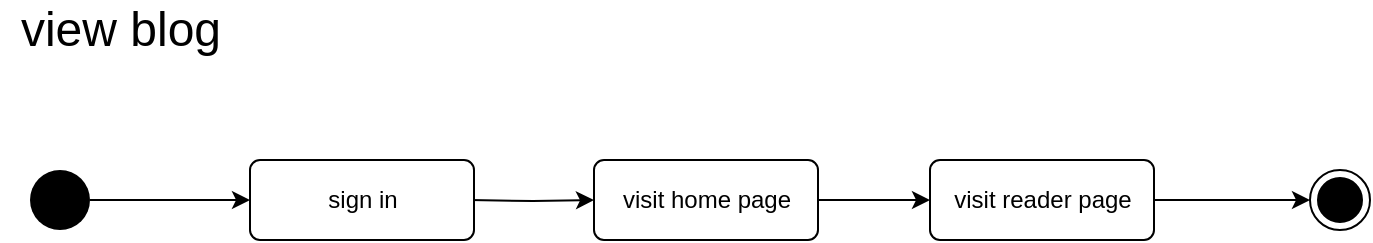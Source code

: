 <mxfile version="18.0.7" type="device"><diagram id="uYZvrimtw6pGNpJl5fNM" name="Page-1"><mxGraphModel dx="1186" dy="683" grid="1" gridSize="10" guides="1" tooltips="1" connect="1" arrows="1" fold="1" page="1" pageScale="1" pageWidth="827" pageHeight="1169" math="0" shadow="0"><root><mxCell id="0"/><mxCell id="1" parent="0"/><mxCell id="Wlo0kTgibTkUkE_SqMx7-7" style="edgeStyle=orthogonalEdgeStyle;rounded=0;orthogonalLoop=1;jettySize=auto;html=1;entryX=0;entryY=0.5;entryDx=0;entryDy=0;" parent="1" target="eJU6OAudXX6tlN-MqnCh-2" edge="1"><mxGeometry relative="1" as="geometry"><mxPoint x="240" y="345" as="sourcePoint"/><mxPoint x="317" y="345" as="targetPoint"/></mxGeometry></mxCell><mxCell id="MO17WwipZaVG_G69ae4t-4" style="edgeStyle=orthogonalEdgeStyle;rounded=0;orthogonalLoop=1;jettySize=auto;html=1;entryX=0;entryY=0.5;entryDx=0;entryDy=0;" parent="1" source="Wlo0kTgibTkUkE_SqMx7-1" target="MO17WwipZaVG_G69ae4t-3" edge="1"><mxGeometry relative="1" as="geometry"/></mxCell><mxCell id="Wlo0kTgibTkUkE_SqMx7-1" value="" style="ellipse;fillColor=#000000;strokeColor=none;" parent="1" vertex="1"><mxGeometry x="20" y="330" width="30" height="30" as="geometry"/></mxCell><mxCell id="Wlo0kTgibTkUkE_SqMx7-5" value="" style="ellipse;html=1;shape=endState;fillColor=#000000;strokeColor=#000000;" parent="1" vertex="1"><mxGeometry x="660" y="330" width="30" height="30" as="geometry"/></mxCell><mxCell id="Wlo0kTgibTkUkE_SqMx7-12" value="&lt;font style=&quot;font-size: 24px;&quot;&gt;view blog&lt;/font&gt;" style="text;html=1;align=center;verticalAlign=middle;resizable=0;points=[];autosize=1;strokeColor=none;fillColor=none;" parent="1" vertex="1"><mxGeometry x="5" y="250" width="120" height="20" as="geometry"/></mxCell><mxCell id="MO17WwipZaVG_G69ae4t-3" value="sign in" style="html=1;align=center;verticalAlign=middle;rounded=1;absoluteArcSize=1;arcSize=10;dashed=0;" parent="1" vertex="1"><mxGeometry x="130" y="325" width="112" height="40" as="geometry"/></mxCell><mxCell id="eJU6OAudXX6tlN-MqnCh-4" style="edgeStyle=orthogonalEdgeStyle;rounded=0;orthogonalLoop=1;jettySize=auto;html=1;entryX=0;entryY=0.5;entryDx=0;entryDy=0;" parent="1" source="eJU6OAudXX6tlN-MqnCh-2" target="eJU6OAudXX6tlN-MqnCh-3" edge="1"><mxGeometry relative="1" as="geometry"/></mxCell><mxCell id="eJU6OAudXX6tlN-MqnCh-2" value="visit home page" style="html=1;align=center;verticalAlign=middle;rounded=1;absoluteArcSize=1;arcSize=10;dashed=0;" parent="1" vertex="1"><mxGeometry x="302" y="325" width="112" height="40" as="geometry"/></mxCell><mxCell id="R0aW-2QWNSJH5-2BQjr9-1" style="edgeStyle=orthogonalEdgeStyle;rounded=0;orthogonalLoop=1;jettySize=auto;html=1;" edge="1" parent="1" source="eJU6OAudXX6tlN-MqnCh-3" target="Wlo0kTgibTkUkE_SqMx7-5"><mxGeometry relative="1" as="geometry"/></mxCell><mxCell id="eJU6OAudXX6tlN-MqnCh-3" value="visit reader page" style="html=1;align=center;verticalAlign=middle;rounded=1;absoluteArcSize=1;arcSize=10;dashed=0;" parent="1" vertex="1"><mxGeometry x="470" y="325" width="112" height="40" as="geometry"/></mxCell></root></mxGraphModel></diagram></mxfile>